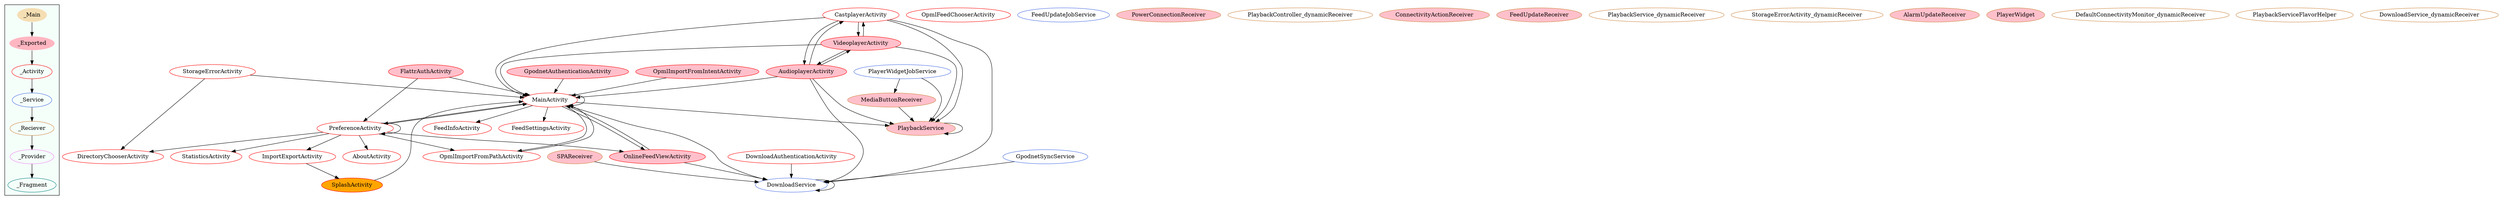 digraph G {
subgraph cluster_legend{ 
bgcolor=mintcream;
_Activity[color = red];
_Service[color = royalblue];
_Provider[color = violet];
_Reciever[color = peru];
_Fragment[color = teal];
_Main[style=filled, fillcolor=wheat, color = mintcream];
_Exported[style=filled, fillcolor=lightpink, color = mintcream];
_Main -> _Exported -> _Activity -> _Service -> _Reciever -> _Provider -> _Fragment; 
}
CastplayerActivity[color = red];
StorageErrorActivity[color = red];
FeedInfoActivity[color = red];
FeedSettingsActivity[color = red];
AboutActivity[color = red];
OpmlImportFromPathActivity[color = red];
VideoplayerActivity[style=filled, fillcolor=pink, color = red];
FlattrAuthActivity[style=filled, fillcolor=pink, color = red];
DownloadAuthenticationActivity[color = red];
OpmlFeedChooserActivity[color = red];
ImportExportActivity[color = red];
SplashActivity[style=filled, fillcolor=orange, color = red];
DirectoryChooserActivity[color = red];
StatisticsActivity[color = red];
MainActivity[color = red];
AudioplayerActivity[style=filled, fillcolor=pink, color = red];
PreferenceActivity[color = red];
GpodnetAuthenticationActivity[style=filled, fillcolor=pink, color = red];
OnlineFeedViewActivity[style=filled, fillcolor=pink, color = red];
OpmlImportFromIntentActivity[style=filled, fillcolor=pink, color = red];
PlaybackService[style=filled, fillcolor=pink, color = royalblue];
FeedUpdateJobService[color = royalblue];
GpodnetSyncService[color = royalblue];
PlayerWidgetJobService[color = royalblue];
DownloadService[color = royalblue];
PowerConnectionReceiver[style=filled, fillcolor=pink, color = peru];
PlaybackController_dynamicReceiver[color = peru];
ConnectivityActionReceiver[style=filled, fillcolor=pink, color = peru];
FeedUpdateReceiver[style=filled, fillcolor=pink, color = peru];
MediaButtonReceiver[style=filled, fillcolor=pink, color = peru];
PlaybackService[color = peru];
PlaybackService_dynamicReceiver[color = peru];
StorageErrorActivity_dynamicReceiver[color = peru];
AlarmUpdateReceiver[style=filled, fillcolor=pink, color = peru];
PlayerWidget[style=filled, fillcolor=pink, color = peru];
SPAReceiver[style=filled, fillcolor=pink, color = peru];
DefaultConnectivityMonitor_dynamicReceiver[color = peru];
PlaybackServiceFlavorHelper[color = peru];
DownloadService_dynamicReceiver[color = peru];
CastplayerActivity->MainActivity;
CastplayerActivity->AudioplayerActivity;
CastplayerActivity->PlaybackService;
CastplayerActivity->DownloadService;
CastplayerActivity->VideoplayerActivity;
PlaybackService->PlaybackService;
StorageErrorActivity->MainActivity;
StorageErrorActivity->DirectoryChooserActivity;
VideoplayerActivity->PlaybackService;
VideoplayerActivity->MainActivity;
VideoplayerActivity->CastplayerActivity;
VideoplayerActivity->AudioplayerActivity;
OpmlImportFromPathActivity->MainActivity;
FlattrAuthActivity->PreferenceActivity;
FlattrAuthActivity->MainActivity;
MediaButtonReceiver->PlaybackService;
DownloadAuthenticationActivity->DownloadService;
ImportExportActivity->SplashActivity;
PlayerWidgetJobService->PlaybackService;
PlayerWidgetJobService->MediaButtonReceiver;
SplashActivity->MainActivity;
MainActivity->FeedInfoActivity;
MainActivity->FeedSettingsActivity;
MainActivity->PlaybackService;
MainActivity->OnlineFeedViewActivity;
MainActivity->DownloadService;
MainActivity->OpmlImportFromPathActivity;
MainActivity->MainActivity;
MainActivity->PreferenceActivity;
AudioplayerActivity->PlaybackService;
AudioplayerActivity->MainActivity;
AudioplayerActivity->DownloadService;
AudioplayerActivity->VideoplayerActivity;
AudioplayerActivity->CastplayerActivity;
PreferenceActivity->PreferenceActivity;
PreferenceActivity->OpmlImportFromPathActivity;
PreferenceActivity->DirectoryChooserActivity;
PreferenceActivity->StatisticsActivity;
PreferenceActivity->MainActivity;
PreferenceActivity->ImportExportActivity;
PreferenceActivity->OnlineFeedViewActivity;
PreferenceActivity->AboutActivity;
GpodnetAuthenticationActivity->MainActivity;
SPAReceiver->DownloadService;
OnlineFeedViewActivity->DownloadService;
OnlineFeedViewActivity->MainActivity;
GpodnetSyncService->DownloadService;
OpmlImportFromIntentActivity->MainActivity;
DownloadService->DownloadService;
}
